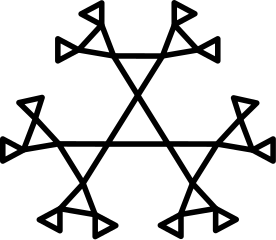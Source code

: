 <?xml version="1.0"?>
<!DOCTYPE ipe SYSTEM "ipe.dtd">
<ipe version="70010" creator="Ipe 7.0.10">
<info created="D:20120524014403" modified="D:20120524113202"/>
<ipestyle name="basic">
<symbol name="arrow/arc(spx)">
<path stroke="sym-stroke" fill="sym-stroke" pen="sym-pen">
0 0 m
-1 0.333 l
-1 -0.333 l
h
</path>
</symbol>
<symbol name="arrow/farc(spx)">
<path stroke="sym-stroke" fill="white" pen="sym-pen">
0 0 m
-1 0.333 l
-1 -0.333 l
h
</path>
</symbol>
<symbol name="mark/circle(sx)" transformations="translations">
<path fill="sym-stroke">
0.6 0 0 0.6 0 0 e
0.4 0 0 0.4 0 0 e
</path>
</symbol>
<symbol name="mark/disk(sx)" transformations="translations">
<path fill="sym-stroke">
0.6 0 0 0.6 0 0 e
</path>
</symbol>
<symbol name="mark/fdisk(sfx)" transformations="translations">
<group>
<path fill="sym-stroke" fillrule="eofill">
0.6 0 0 0.6 0 0 e
0.4 0 0 0.4 0 0 e
</path>
<path fill="sym-fill">
0.4 0 0 0.4 0 0 e
</path>
</group>
</symbol>
<symbol name="mark/box(sx)" transformations="translations">
<path fill="sym-stroke" fillrule="eofill">
-0.6 -0.6 m
0.6 -0.6 l
0.6 0.6 l
-0.6 0.6 l
h
-0.4 -0.4 m
0.4 -0.4 l
0.4 0.4 l
-0.4 0.4 l
h
</path>
</symbol>
<symbol name="mark/square(sx)" transformations="translations">
<path fill="sym-stroke">
-0.6 -0.6 m
0.6 -0.6 l
0.6 0.6 l
-0.6 0.6 l
h
</path>
</symbol>
<symbol name="mark/fsquare(sfx)" transformations="translations">
<group>
<path fill="sym-stroke" fillrule="eofill">
-0.6 -0.6 m
0.6 -0.6 l
0.6 0.6 l
-0.6 0.6 l
h
-0.4 -0.4 m
0.4 -0.4 l
0.4 0.4 l
-0.4 0.4 l
h
</path>
<path fill="sym-fill">
-0.4 -0.4 m
0.4 -0.4 l
0.4 0.4 l
-0.4 0.4 l
h
</path>
</group>
</symbol>
<symbol name="mark/cross(sx)" transformations="translations">
<group>
<path fill="sym-stroke">
-0.43 -0.57 m
0.57 0.43 l
0.43 0.57 l
-0.57 -0.43 l
h
</path>
<path fill="sym-stroke">
-0.43 0.57 m
0.57 -0.43 l
0.43 -0.57 l
-0.57 0.43 l
h
</path>
</group>
</symbol>
<symbol name="arrow/fnormal(spx)">
<path stroke="sym-stroke" fill="white" pen="sym-pen">
0 0 m
-1 0.333 l
-1 -0.333 l
h
</path>
</symbol>
<symbol name="arrow/pointed(spx)">
<path stroke="sym-stroke" fill="sym-stroke" pen="sym-pen">
0 0 m
-1 0.333 l
-0.8 0 l
-1 -0.333 l
h
</path>
</symbol>
<symbol name="arrow/fpointed(spx)">
<path stroke="sym-stroke" fill="white" pen="sym-pen">
0 0 m
-1 0.333 l
-0.8 0 l
-1 -0.333 l
h
</path>
</symbol>
<symbol name="arrow/linear(spx)">
<path stroke="sym-stroke" pen="sym-pen">
-1 0.333 m
0 0 l
-1 -0.333 l
</path>
</symbol>
<symbol name="arrow/fdouble(spx)">
<path stroke="sym-stroke" fill="white" pen="sym-pen">
0 0 m
-1 0.333 l
-1 -0.333 l
h
-1 0 m
-2 0.333 l
-2 -0.333 l
h
</path>
</symbol>
<symbol name="arrow/double(spx)">
<path stroke="sym-stroke" fill="sym-stroke" pen="sym-pen">
0 0 m
-1 0.333 l
-1 -0.333 l
h
-1 0 m
-2 0.333 l
-2 -0.333 l
h
</path>
</symbol>
<pen name="heavier" value="0.8"/>
<pen name="fat" value="1.2"/>
<pen name="ultrafat" value="2"/>
<symbolsize name="large" value="5"/>
<symbolsize name="small" value="2"/>
<symbolsize name="tiny" value="1.1"/>
<arrowsize name="large" value="10"/>
<arrowsize name="small" value="5"/>
<arrowsize name="tiny" value="3"/>
<color name="red" value="1 0 0"/>
<color name="green" value="0 1 0"/>
<color name="blue" value="0 0 1"/>
<color name="yellow" value="1 1 0"/>
<color name="orange" value="1 0.647 0"/>
<color name="gold" value="1 0.843 0"/>
<color name="purple" value="0.627 0.125 0.941"/>
<color name="gray" value="0.745"/>
<color name="brown" value="0.647 0.165 0.165"/>
<color name="navy" value="0 0 0.502"/>
<color name="pink" value="1 0.753 0.796"/>
<color name="seagreen" value="0.18 0.545 0.341"/>
<color name="turquoise" value="0.251 0.878 0.816"/>
<color name="violet" value="0.933 0.51 0.933"/>
<color name="darkblue" value="0 0 0.545"/>
<color name="darkcyan" value="0 0.545 0.545"/>
<color name="darkgray" value="0.663"/>
<color name="darkgreen" value="0 0.392 0"/>
<color name="darkmagenta" value="0.545 0 0.545"/>
<color name="darkorange" value="1 0.549 0"/>
<color name="darkred" value="0.545 0 0"/>
<color name="lightblue" value="0.678 0.847 0.902"/>
<color name="lightcyan" value="0.878 1 1"/>
<color name="lightgray" value="0.827"/>
<color name="lightgreen" value="0.565 0.933 0.565"/>
<color name="lightyellow" value="1 1 0.878"/>
<dashstyle name="dashed" value="[4] 0"/>
<dashstyle name="dotted" value="[1 3] 0"/>
<dashstyle name="dash dotted" value="[4 2 1 2] 0"/>
<dashstyle name="dash dot dotted" value="[4 2 1 2 1 2] 0"/>
<textsize name="large" value="\large"/>
<textsize name="small" value="\small"/>
<textsize name="tiny" value="\tiny"/>
<textsize name="Large" value="\Large"/>
<textsize name="LARGE" value="\LARGE"/>
<textsize name="huge" value="\huge"/>
<textsize name="Huge" value="\Huge"/>
<textsize name="footnote" value="\footnotesize"/>
<textstyle name="center" begin="\begin{center}" end="\end{center}"/>
<textstyle name="itemize" begin="\begin{itemize}" end="\end{itemize}"/>
<textstyle name="item" begin="\begin{itemize}\item{}" end="\end{itemize}"/>
<gridsize name="4 pts" value="4"/>
<gridsize name="8 pts (~3 mm)" value="8"/>
<gridsize name="16 pts (~6 mm)" value="16"/>
<gridsize name="32 pts (~12 mm)" value="32"/>
<gridsize name="10 pts (~3.5 mm)" value="10"/>
<gridsize name="20 pts (~7 mm)" value="20"/>
<gridsize name="14 pts (~5 mm)" value="14"/>
<gridsize name="28 pts (~10 mm)" value="28"/>
<gridsize name="56 pts (~20 mm)" value="56"/>
<anglesize name="90 deg" value="90"/>
<anglesize name="60 deg" value="60"/>
<anglesize name="45 deg" value="45"/>
<anglesize name="30 deg" value="30"/>
<anglesize name="22.5 deg" value="22.5"/>
<tiling name="falling" angle="-60" step="4" width="1"/>
<tiling name="rising" angle="30" step="4" width="1"/>
</ipestyle>
<page>
<layer name="alpha"/>
<view layers="alpha" active="alpha"/>
<path layer="alpha" matrix="0.158695 0.13906 -0.15018 0.146945 89.8682 670.475" stroke="black" pen="ultrafat">
214.627 704 m
180.686 723.596 l
180.686 684.404 l
h
</path>
<path matrix="0.189507 0.100693 -0.108745 0.175475 73.1559 639.461" stroke="black" pen="ultrafat">
238.648 704 m
168.676 744.398 l
168.676 663.602 l
h
</path>
<path matrix="-0.189297 -0.10103 0.109109 -0.175281 12.1723 935.652" stroke="black" pen="ultrafat">
249.689 704 m
163.156 753.96 l
163.156 654.04 l
h
</path>
<path matrix="0.189507 0.100693 -0.108745 0.175475 112.546 639.439" stroke="black" pen="ultrafat">
238.648 704 m
168.676 744.398 l
168.676 663.602 l
h
</path>
<path matrix="0.189507 0.100693 -0.108745 0.175475 92.872 671.129" stroke="black" pen="ultrafat">
238.648 704 m
168.676 744.398 l
168.676 663.602 l
h
</path>
<path matrix="0.205879 -0.0677409 0.0731579 0.190635 -17.3399 644.915" stroke="black" pen="ultrafat">
225.941 704 m
175.029 733.394 l
175.029 674.606 l
h
</path>
<path matrix="0.205879 -0.0677409 0.0731579 0.190635 -23.8361 701.996" stroke="black" pen="ultrafat">
225.941 704 m
175.029 733.394 l
175.029 674.606 l
h
</path>
<path matrix="0.205879 -0.0677409 0.0731579 0.190635 -73.8516 668.217" stroke="black" pen="ultrafat">
225.941 704 m
175.029 733.394 l
175.029 674.606 l
h
</path>
<path matrix="0.218491 0 0 0.202313 41.2014 617.424" stroke="black" pen="ultrafat">
214.627 704 m
180.686 723.596 l
180.686 684.404 l
h
</path>
<path matrix="0.218491 0 0 0.202313 -2.16095 615.241" stroke="black" pen="ultrafat">
214.627 704 m
180.686 723.596 l
180.686 684.404 l
h
</path>
<path matrix="0.109592 0.175022 -0.189018 0.101477 149.229 728.81" stroke="black" pen="ultrafat">
214.627 704 m
180.686 723.596 l
180.686 684.404 l
h
</path>
<path matrix="0.218491 0 0 0.202313 -15.6077 678.504" stroke="black" pen="ultrafat">
214.627 704 m
180.686 723.596 l
180.686 684.404 l
h
</path>
<path matrix="0.218491 0 0 0.202313 -35.4272 642.438" stroke="black" pen="ultrafat">
214.627 704 m
180.686 723.596 l
180.686 684.404 l
h
</path>
<path matrix="-0.205879 -0.0677409 -0.0731579 0.190635 129.339 701.996" stroke="black" pen="ultrafat">
225.941 704 m
175.029 733.394 l
175.029 674.606 l
h
</path>
<path matrix="-0.205879 -0.0677409 -0.0731579 0.190635 179.27 668.125" stroke="black" pen="ultrafat">
225.941 704 m
175.029 733.394 l
175.029 674.606 l
h
</path>
<path matrix="-0.205879 -0.0677409 -0.0731579 0.190635 122.692 644.844" stroke="black" pen="ultrafat">
225.941 704 m
175.029 733.394 l
175.029 674.606 l
h
</path>
<path matrix="-0.218491 0 0 0.202313 140.847 642.438" stroke="black" pen="ultrafat">
214.627 704 m
180.686 723.596 l
180.686 684.404 l
h
</path>
<path matrix="-0.218491 0 0 0.202313 120.93 678.504" stroke="black" pen="ultrafat">
214.627 704 m
180.686 723.596 l
180.686 684.404 l
h
</path>
<path matrix="-0.109592 0.175022 0.189018 0.101477 -43.7735 728.869" stroke="black" pen="ultrafat">
214.627 704 m
180.686 723.596 l
180.686 684.404 l
h
</path>
<path matrix="-0.218491 0 0 0.202313 107.681 615.334" stroke="black" pen="ultrafat">
214.627 704 m
180.686 723.596 l
180.686 684.404 l
h
</path>
<path matrix="-0.218491 0 0 0.202313 64.1014 617.359" stroke="black" pen="ultrafat">
214.627 704 m
180.686 723.596 l
180.686 684.404 l
h
</path>
<path matrix="-0.158695 0.13906 0.15018 0.146945 15.4787 670.329" stroke="black" pen="ultrafat">
214.627 704 m
180.686 723.596 l
180.686 684.404 l
h
</path>
</page>
</ipe>
